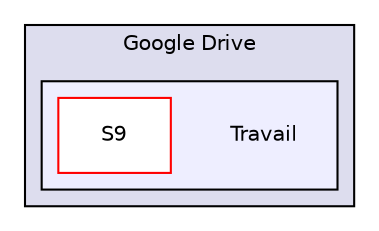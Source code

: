 digraph "/Users/robin/Google Drive/Travail" {
  compound=true
  node [ fontsize="10", fontname="Helvetica"];
  edge [ labelfontsize="10", labelfontname="Helvetica"];
  subgraph clusterdir_de7ae8eb4e670d4d9c6d488a05cb9523 {
    graph [ bgcolor="#ddddee", pencolor="black", label="Google Drive" fontname="Helvetica", fontsize="10", URL="dir_de7ae8eb4e670d4d9c6d488a05cb9523.html"]
  subgraph clusterdir_74881feed1062dc67fe816c5e925d811 {
    graph [ bgcolor="#eeeeff", pencolor="black", label="" URL="dir_74881feed1062dc67fe816c5e925d811.html"];
    dir_74881feed1062dc67fe816c5e925d811 [shape=plaintext label="Travail"];
    dir_ff699ce3662cefb8b2924e539db22bfd [shape=box label="S9" color="red" fillcolor="white" style="filled" URL="dir_ff699ce3662cefb8b2924e539db22bfd.html"];
  }
  }
}
